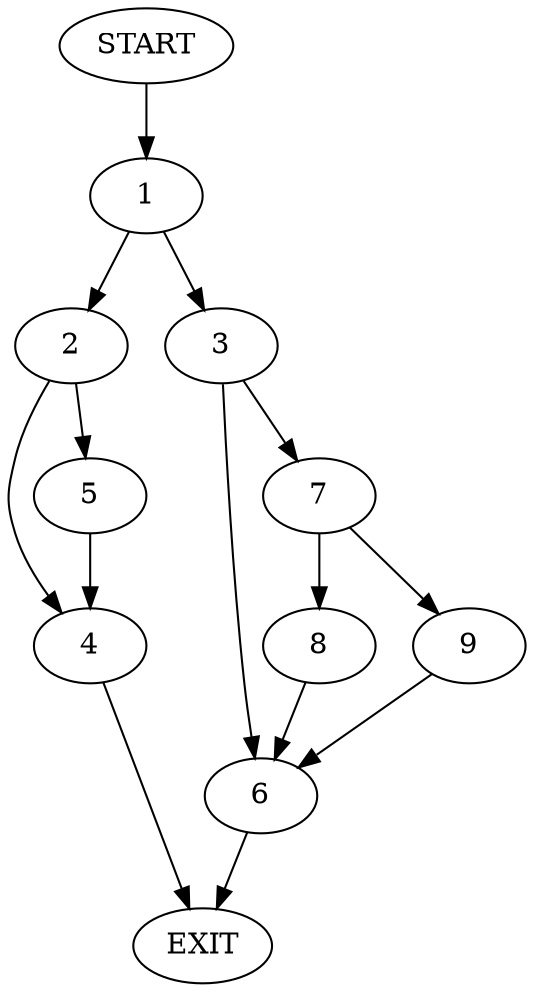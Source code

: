 digraph {
0 [label="START"]
10 [label="EXIT"]
0 -> 1
1 -> 2
1 -> 3
2 -> 4
2 -> 5
3 -> 6
3 -> 7
4 -> 10
5 -> 4
6 -> 10
7 -> 8
7 -> 9
8 -> 6
9 -> 6
}
